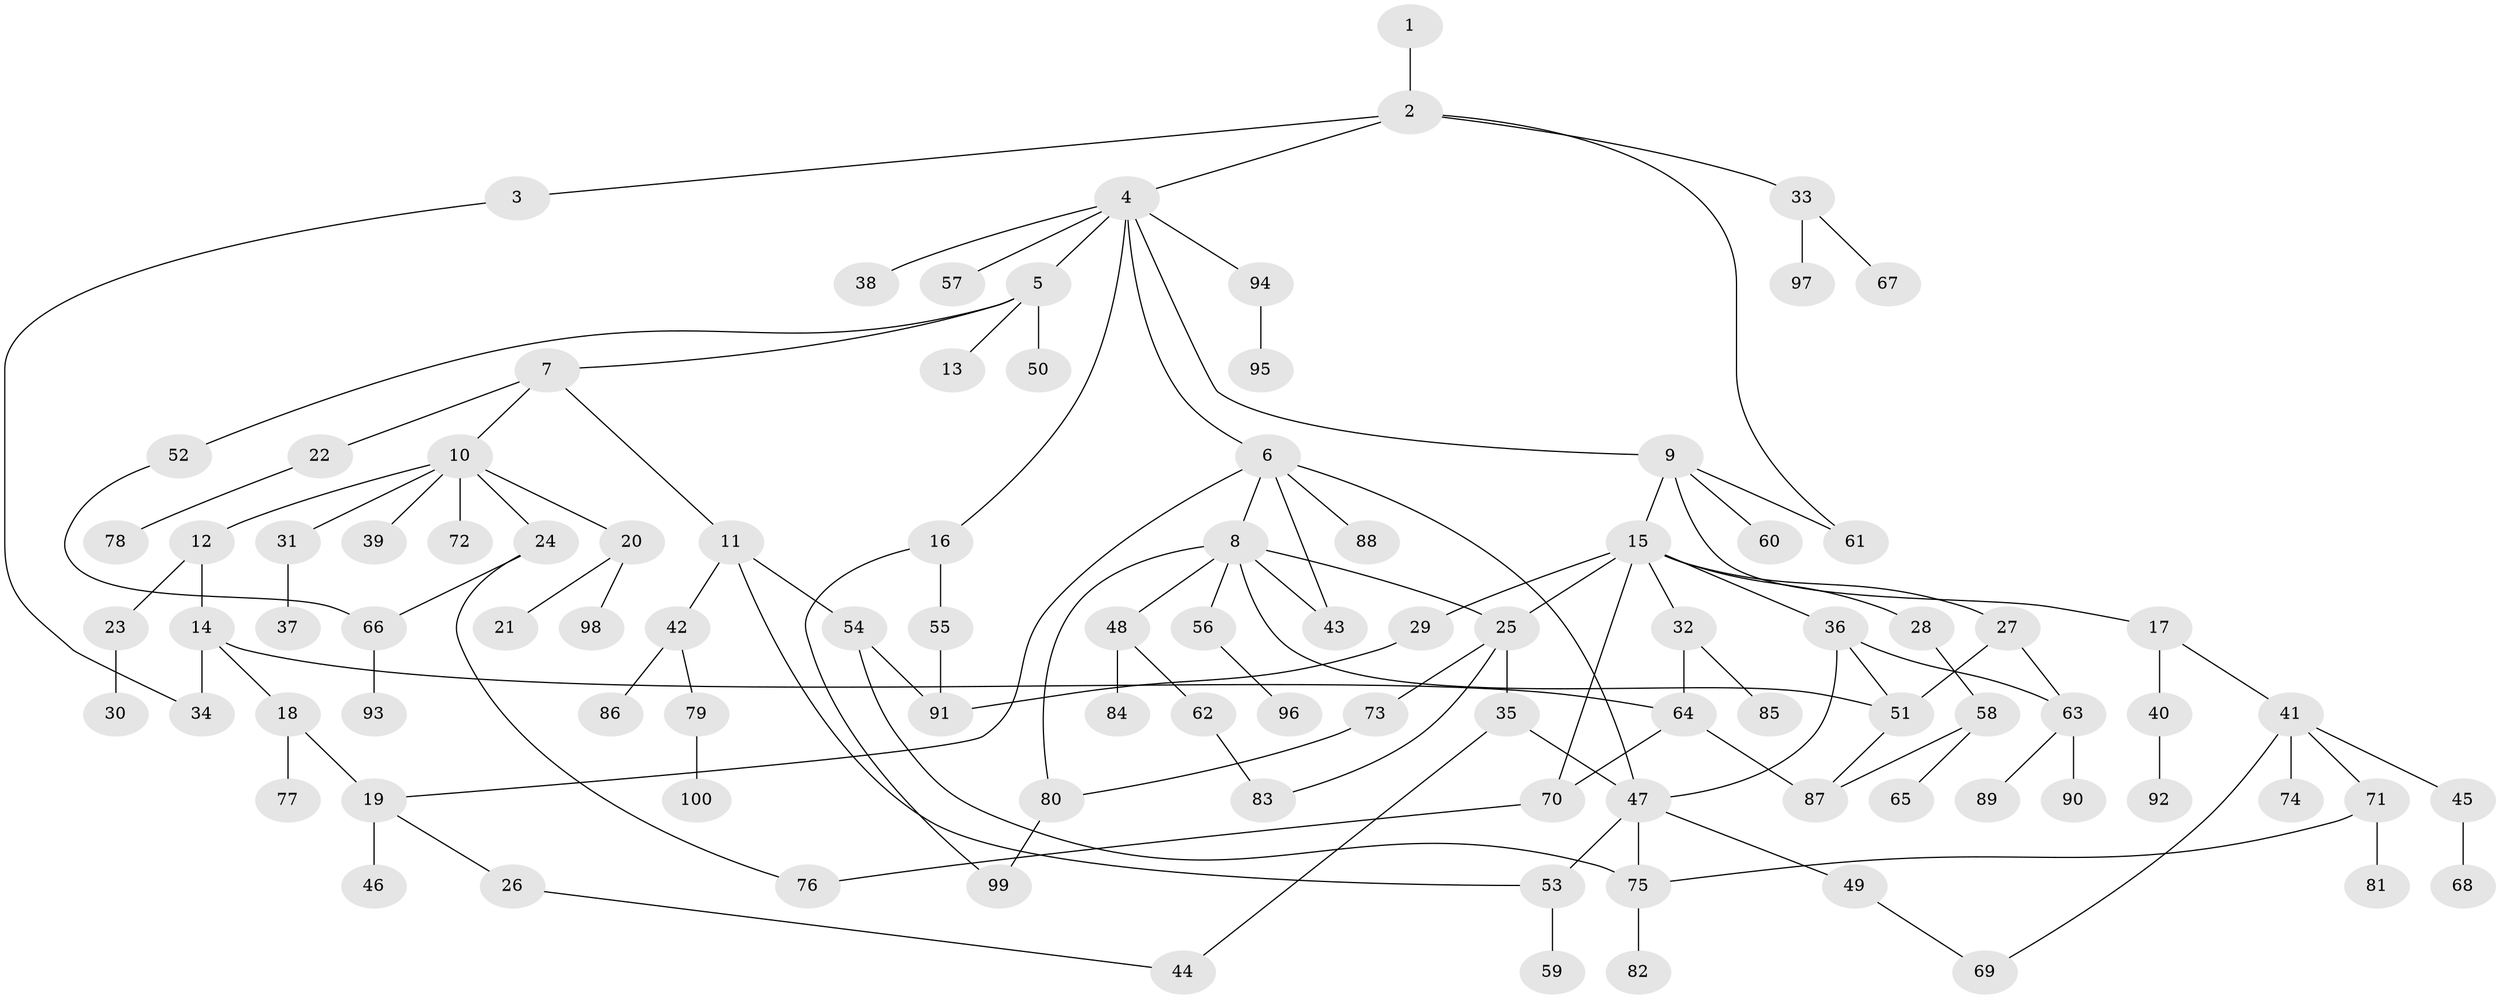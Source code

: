 // Generated by graph-tools (version 1.1) at 2025/38/02/21/25 10:38:52]
// undirected, 100 vertices, 125 edges
graph export_dot {
graph [start="1"]
  node [color=gray90,style=filled];
  1;
  2;
  3;
  4;
  5;
  6;
  7;
  8;
  9;
  10;
  11;
  12;
  13;
  14;
  15;
  16;
  17;
  18;
  19;
  20;
  21;
  22;
  23;
  24;
  25;
  26;
  27;
  28;
  29;
  30;
  31;
  32;
  33;
  34;
  35;
  36;
  37;
  38;
  39;
  40;
  41;
  42;
  43;
  44;
  45;
  46;
  47;
  48;
  49;
  50;
  51;
  52;
  53;
  54;
  55;
  56;
  57;
  58;
  59;
  60;
  61;
  62;
  63;
  64;
  65;
  66;
  67;
  68;
  69;
  70;
  71;
  72;
  73;
  74;
  75;
  76;
  77;
  78;
  79;
  80;
  81;
  82;
  83;
  84;
  85;
  86;
  87;
  88;
  89;
  90;
  91;
  92;
  93;
  94;
  95;
  96;
  97;
  98;
  99;
  100;
  1 -- 2;
  2 -- 3;
  2 -- 4;
  2 -- 33;
  2 -- 61;
  3 -- 34;
  4 -- 5;
  4 -- 6;
  4 -- 9;
  4 -- 16;
  4 -- 38;
  4 -- 57;
  4 -- 94;
  5 -- 7;
  5 -- 13;
  5 -- 50;
  5 -- 52;
  6 -- 8;
  6 -- 19;
  6 -- 47;
  6 -- 88;
  6 -- 43;
  7 -- 10;
  7 -- 11;
  7 -- 22;
  8 -- 25;
  8 -- 43;
  8 -- 48;
  8 -- 56;
  8 -- 51;
  8 -- 80;
  9 -- 15;
  9 -- 17;
  9 -- 60;
  9 -- 61;
  10 -- 12;
  10 -- 20;
  10 -- 24;
  10 -- 31;
  10 -- 39;
  10 -- 72;
  11 -- 42;
  11 -- 53;
  11 -- 54;
  12 -- 14;
  12 -- 23;
  14 -- 18;
  14 -- 64;
  14 -- 34;
  15 -- 27;
  15 -- 28;
  15 -- 29;
  15 -- 32;
  15 -- 36;
  15 -- 70;
  15 -- 25;
  16 -- 55;
  16 -- 99;
  17 -- 40;
  17 -- 41;
  18 -- 77;
  18 -- 19;
  19 -- 26;
  19 -- 46;
  20 -- 21;
  20 -- 98;
  22 -- 78;
  23 -- 30;
  24 -- 66;
  24 -- 76;
  25 -- 35;
  25 -- 73;
  25 -- 83;
  26 -- 44;
  27 -- 51;
  27 -- 63;
  28 -- 58;
  29 -- 91;
  31 -- 37;
  32 -- 85;
  32 -- 64;
  33 -- 67;
  33 -- 97;
  35 -- 44;
  35 -- 47;
  36 -- 63;
  36 -- 47;
  36 -- 51;
  40 -- 92;
  41 -- 45;
  41 -- 69;
  41 -- 71;
  41 -- 74;
  42 -- 79;
  42 -- 86;
  45 -- 68;
  47 -- 49;
  47 -- 75;
  47 -- 53;
  48 -- 62;
  48 -- 84;
  49 -- 69;
  51 -- 87;
  52 -- 66;
  53 -- 59;
  54 -- 91;
  54 -- 75;
  55 -- 91;
  56 -- 96;
  58 -- 65;
  58 -- 87;
  62 -- 83;
  63 -- 89;
  63 -- 90;
  64 -- 87;
  64 -- 70;
  66 -- 93;
  70 -- 76;
  71 -- 81;
  71 -- 75;
  73 -- 80;
  75 -- 82;
  79 -- 100;
  80 -- 99;
  94 -- 95;
}
